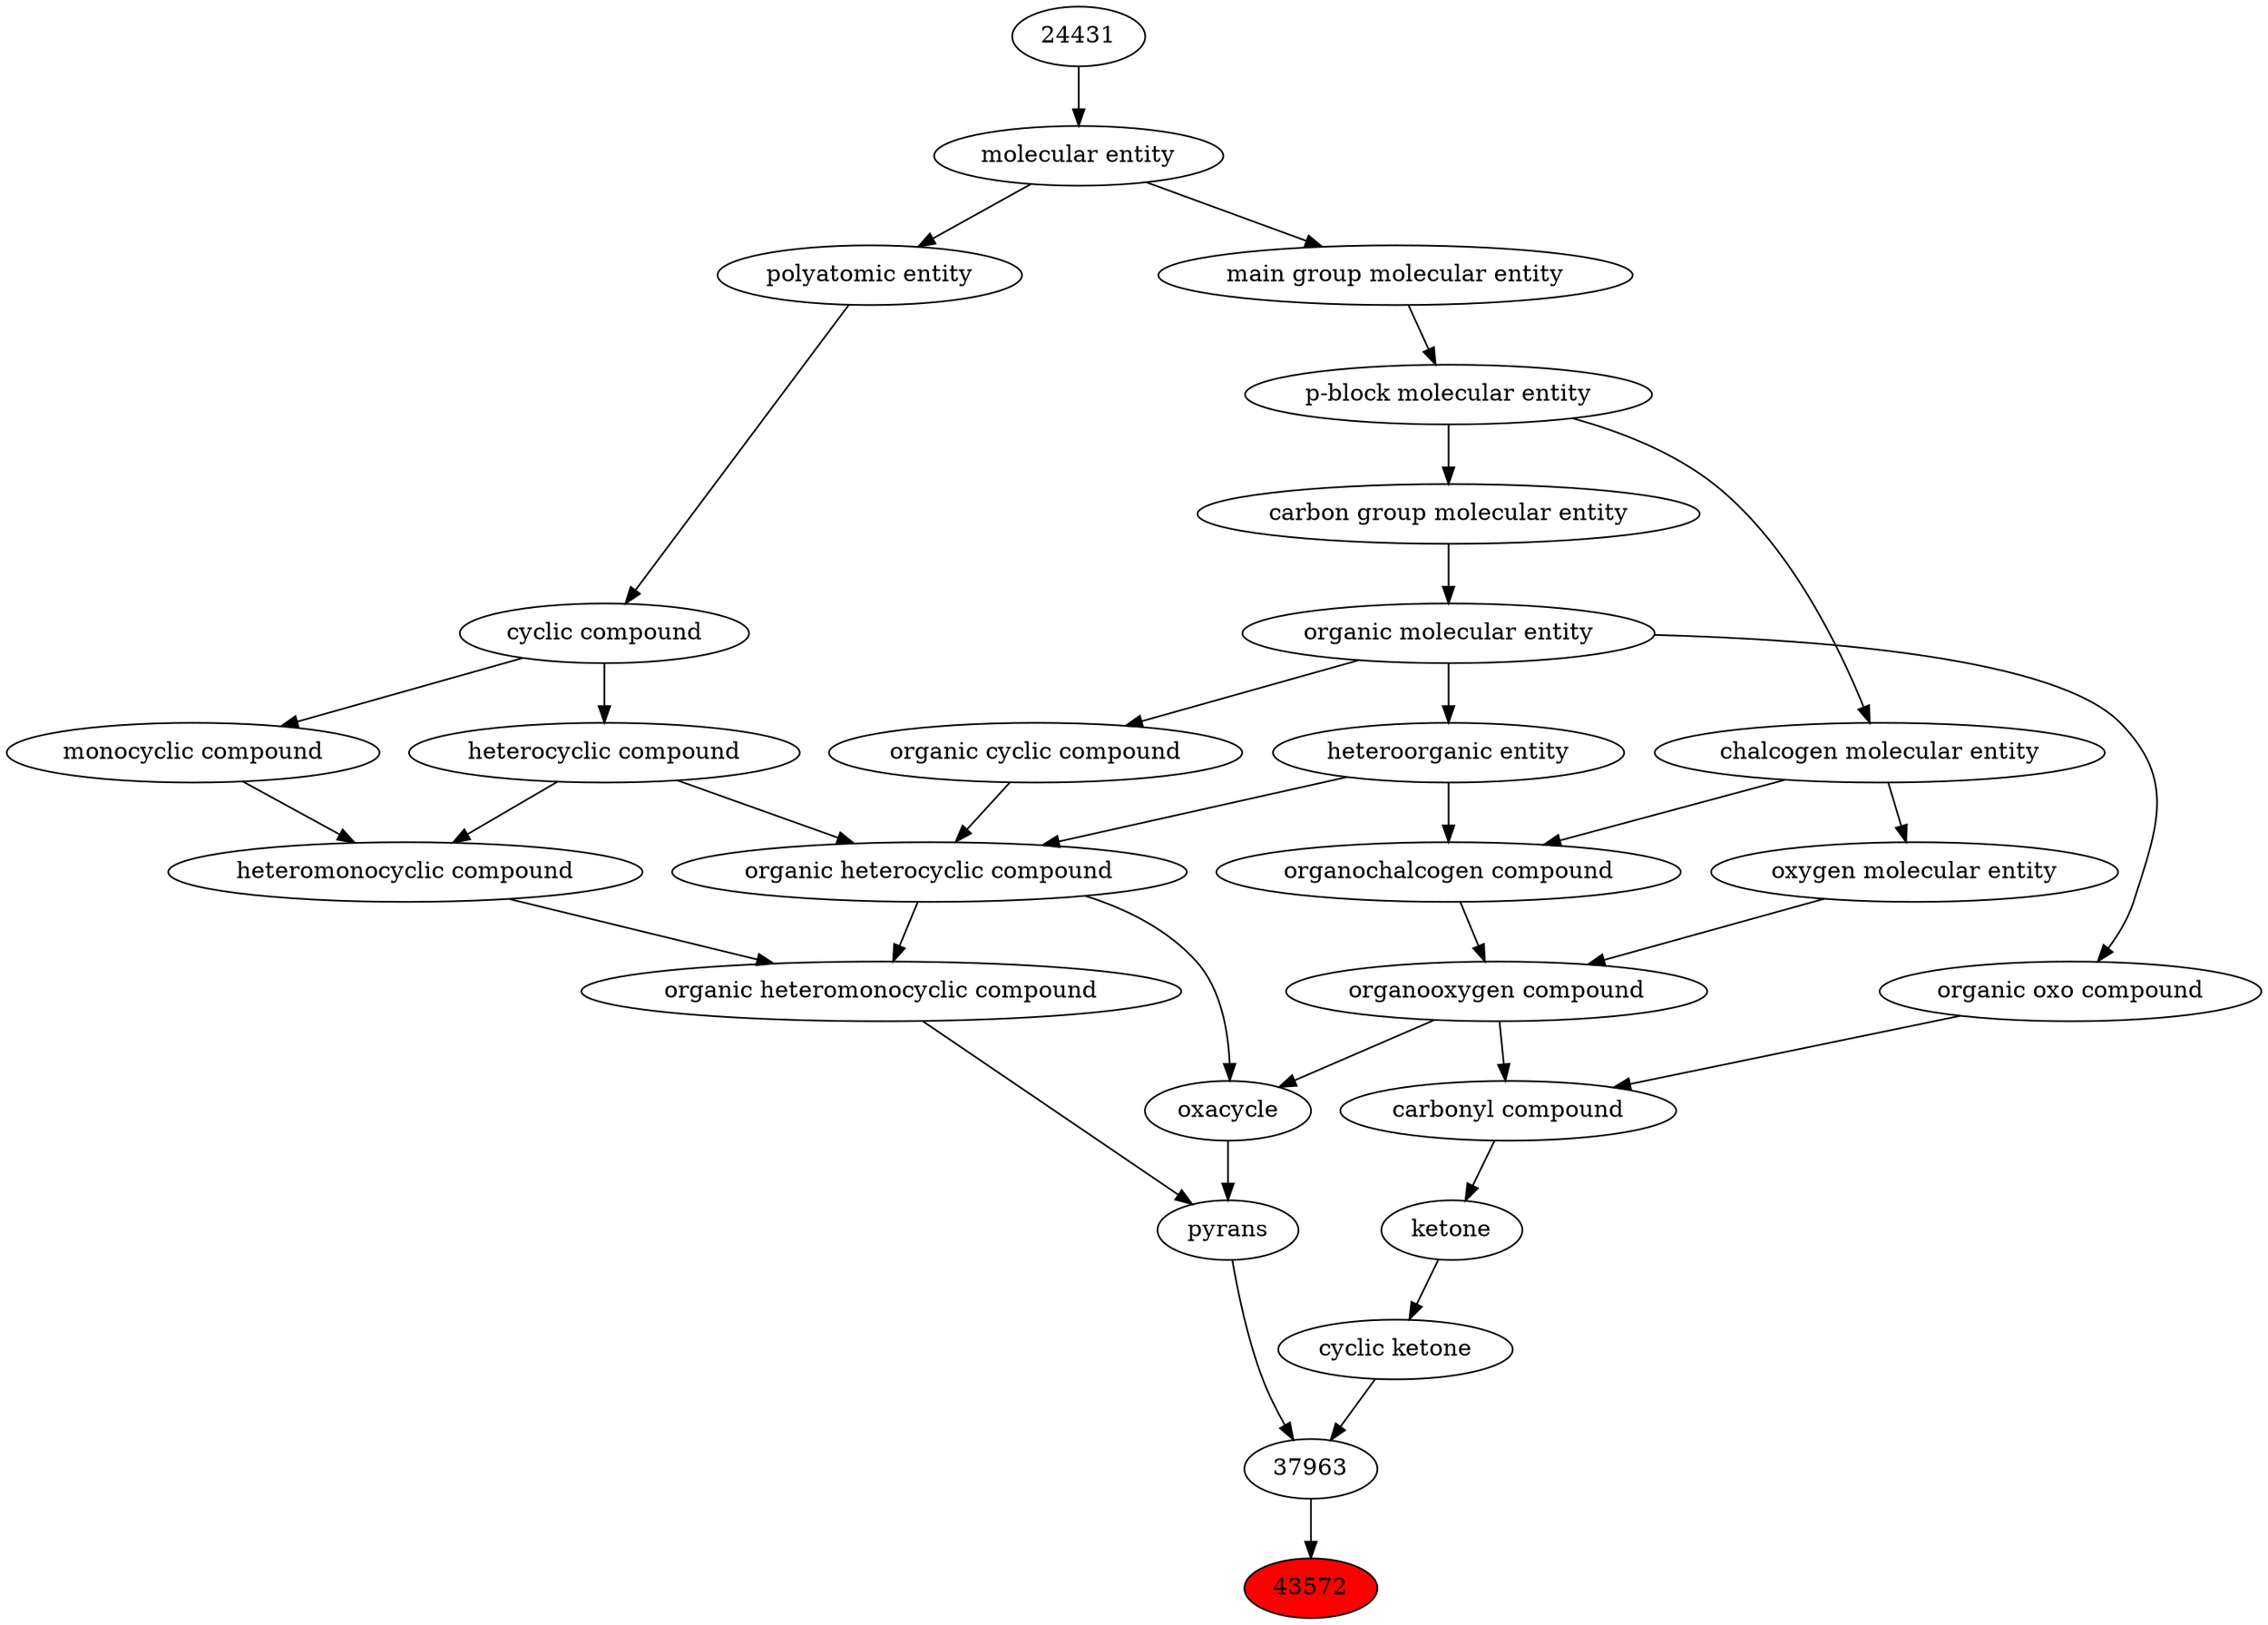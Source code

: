 digraph tree{ 
43572 [label="43572" fillcolor=red style=filled]
37963 -> 43572
37963 [label="37963"]
26407 -> 37963
3992 -> 37963
26407 [label="pyrans"]
25693 -> 26407
38104 -> 26407
3992 [label="cyclic ketone"]
17087 -> 3992
25693 [label="organic heteromonocyclic compound"]
33670 -> 25693
24532 -> 25693
38104 [label="oxacycle"]
24532 -> 38104
36963 -> 38104
17087 [label="ketone"]
36586 -> 17087
33670 [label="heteromonocyclic compound"]
5686 -> 33670
33661 -> 33670
24532 [label="organic heterocyclic compound"]
33285 -> 24532
33832 -> 24532
5686 -> 24532
36963 [label="organooxygen compound"]
36962 -> 36963
25806 -> 36963
36586 [label="carbonyl compound"]
36587 -> 36586
36963 -> 36586
5686 [label="heterocyclic compound"]
33595 -> 5686
33661 [label="monocyclic compound"]
33595 -> 33661
33285 [label="heteroorganic entity"]
50860 -> 33285
33832 [label="organic cyclic compound"]
50860 -> 33832
36962 [label="organochalcogen compound"]
33285 -> 36962
33304 -> 36962
25806 [label="oxygen molecular entity"]
33304 -> 25806
36587 [label="organic oxo compound"]
50860 -> 36587
33595 [label="cyclic compound"]
36357 -> 33595
50860 [label="organic molecular entity"]
33582 -> 50860
33304 [label="chalcogen molecular entity"]
33675 -> 33304
36357 [label="polyatomic entity"]
23367 -> 36357
33582 [label="carbon group molecular entity"]
33675 -> 33582
33675 [label="p-block molecular entity"]
33579 -> 33675
23367 [label="molecular entity"]
24431 -> 23367
33579 [label="main group molecular entity"]
23367 -> 33579
24431 [label="24431"]
}